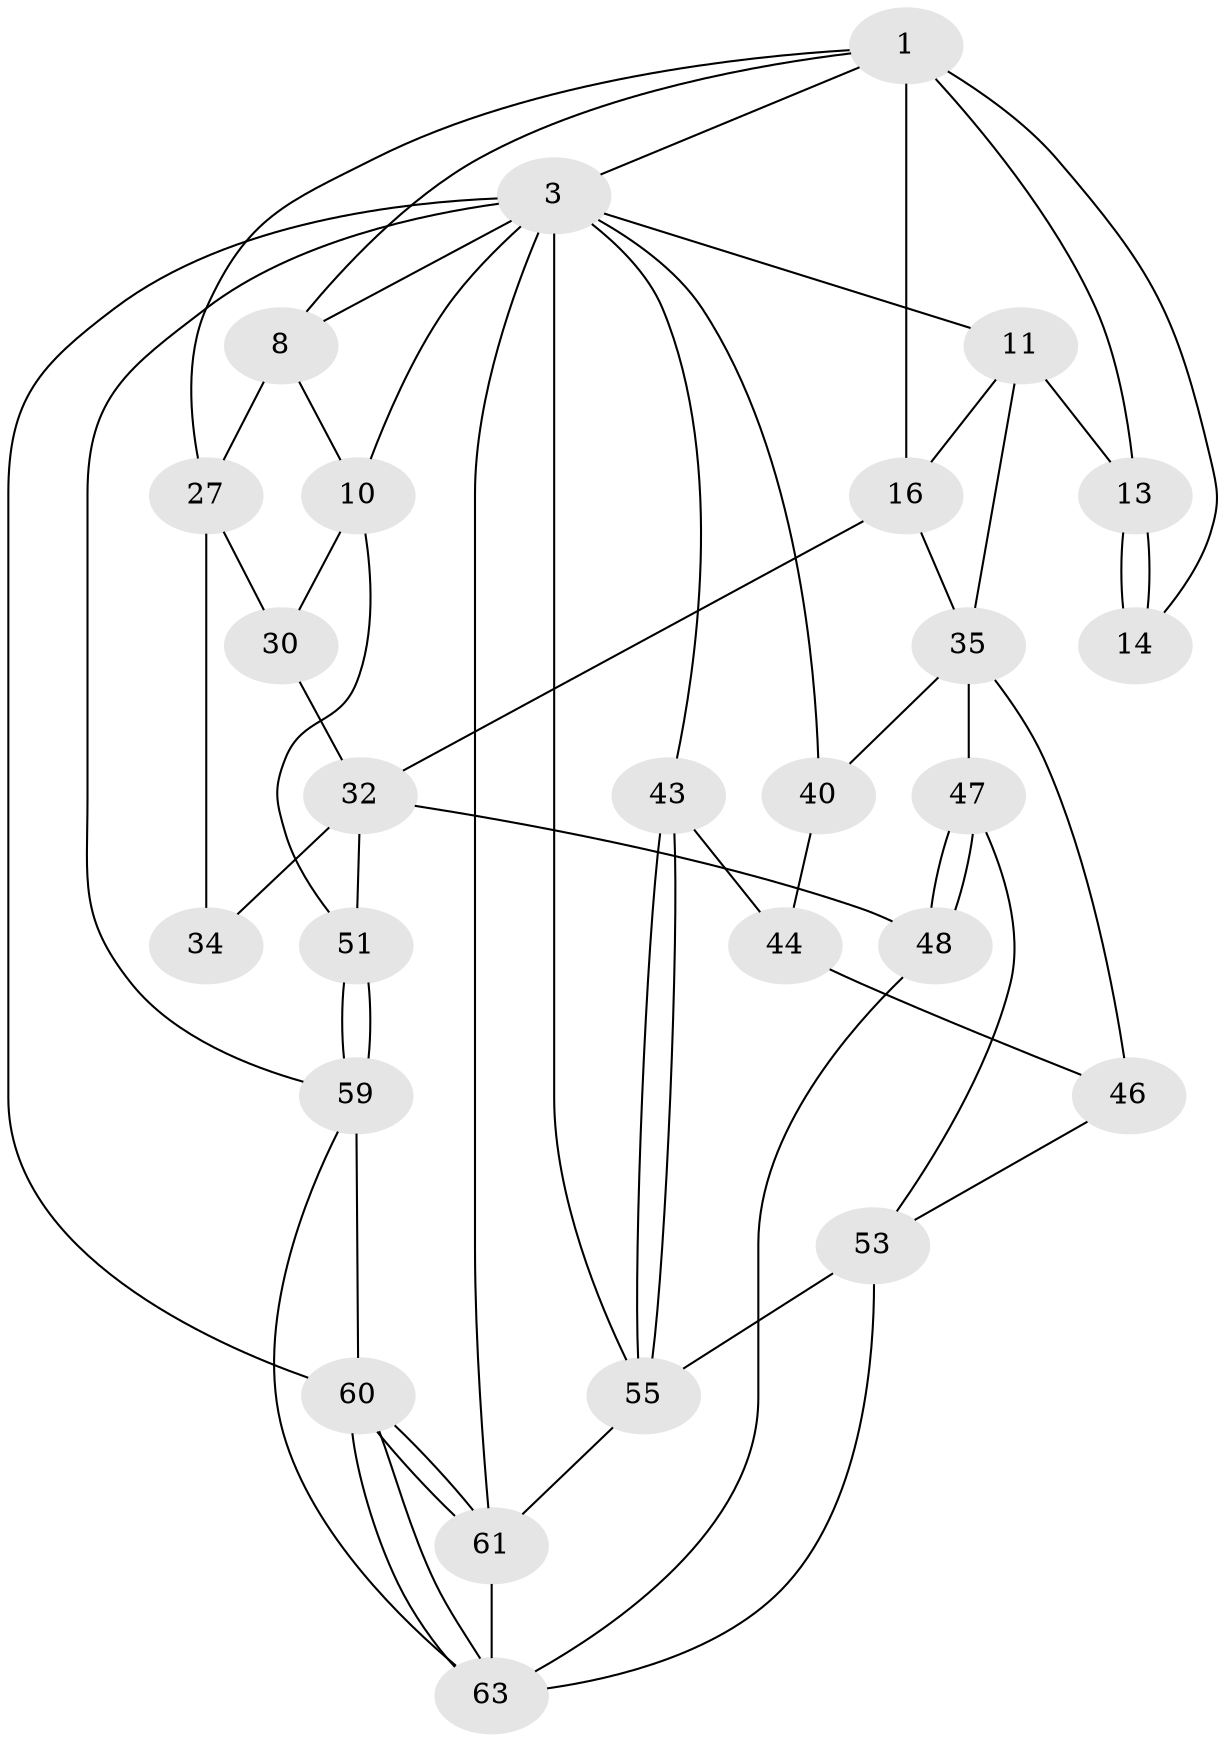 // original degree distribution, {3: 0.045454545454545456, 6: 0.22727272727272727, 5: 0.5, 4: 0.22727272727272727}
// Generated by graph-tools (version 1.1) at 2025/21/03/04/25 18:21:43]
// undirected, 26 vertices, 57 edges
graph export_dot {
graph [start="1"]
  node [color=gray90,style=filled];
  1 [pos="+0.30946324708742295+0",super="+2+6"];
  3 [pos="+1+0",super="+4+20"];
  8 [pos="+0.08161718681890755+0.12930355168482788",super="+9"];
  10 [pos="+0+0.2433217046952752",super="+31"];
  11 [pos="+0.5832993577112054+0.1798409390642448",super="+15+12"];
  13 [pos="+0.9144101240623975+0"];
  14 [pos="+0.5441755853937755+0.10431565701707038"];
  16 [pos="+0.4568908449837306+0.2621797092995754",super="+24"];
  27 [pos="+0.12985424038274507+0.25473022884173774",super="+29"];
  30 [pos="+0+0.4294715253094937",super="+39"];
  32 [pos="+0.2579944402115474+0.4158827717476786",super="+33+41"];
  34 [pos="+0.09800723601505484+0.3356034224341802"];
  35 [pos="+0.6646556288830596+0.408553298900244",super="+36"];
  40 [pos="+0.6847127227107157+0.4079698123413218"];
  43 [pos="+0.8056794389134394+0.5415511941735506"];
  44 [pos="+0.7907488852546501+0.5401746453231892",super="+45"];
  46 [pos="+0.6685343518069002+0.6193159341913825",super="+52"];
  47 [pos="+0.42239156826940094+0.654128220506472"];
  48 [pos="+0.3512251416559418+0.6638569711834952"];
  51 [pos="+0+1"];
  53 [pos="+0.662316808041433+0.6986147839778954",super="+54+56"];
  55 [pos="+0.8559572138141717+0.6112029088847584",super="+58"];
  59 [pos="+0+1"];
  60 [pos="+1+1"];
  61 [pos="+1+0.4774683059270326",super="+62"];
  63 [pos="+1+1",super="+64"];
  1 -- 3;
  1 -- 13;
  1 -- 16 [weight=2];
  1 -- 8;
  1 -- 27;
  1 -- 14;
  3 -- 60;
  3 -- 8;
  3 -- 59;
  3 -- 10;
  3 -- 55;
  3 -- 40;
  3 -- 43;
  3 -- 11;
  3 -- 61;
  8 -- 10;
  8 -- 27;
  10 -- 51;
  10 -- 30;
  11 -- 16;
  11 -- 35;
  11 -- 13;
  13 -- 14;
  13 -- 14;
  16 -- 32;
  16 -- 35;
  27 -- 34;
  27 -- 30;
  30 -- 32 [weight=2];
  32 -- 34 [weight=2];
  32 -- 48;
  32 -- 51;
  35 -- 40;
  35 -- 46;
  35 -- 47;
  40 -- 44;
  43 -- 44;
  43 -- 55;
  43 -- 55;
  44 -- 46 [weight=2];
  46 -- 53;
  47 -- 48;
  47 -- 48;
  47 -- 53;
  48 -- 63;
  51 -- 59;
  51 -- 59;
  53 -- 55;
  53 -- 63 [weight=2];
  55 -- 61;
  59 -- 60;
  59 -- 63;
  60 -- 61;
  60 -- 61;
  60 -- 63;
  60 -- 63;
  61 -- 63;
}
